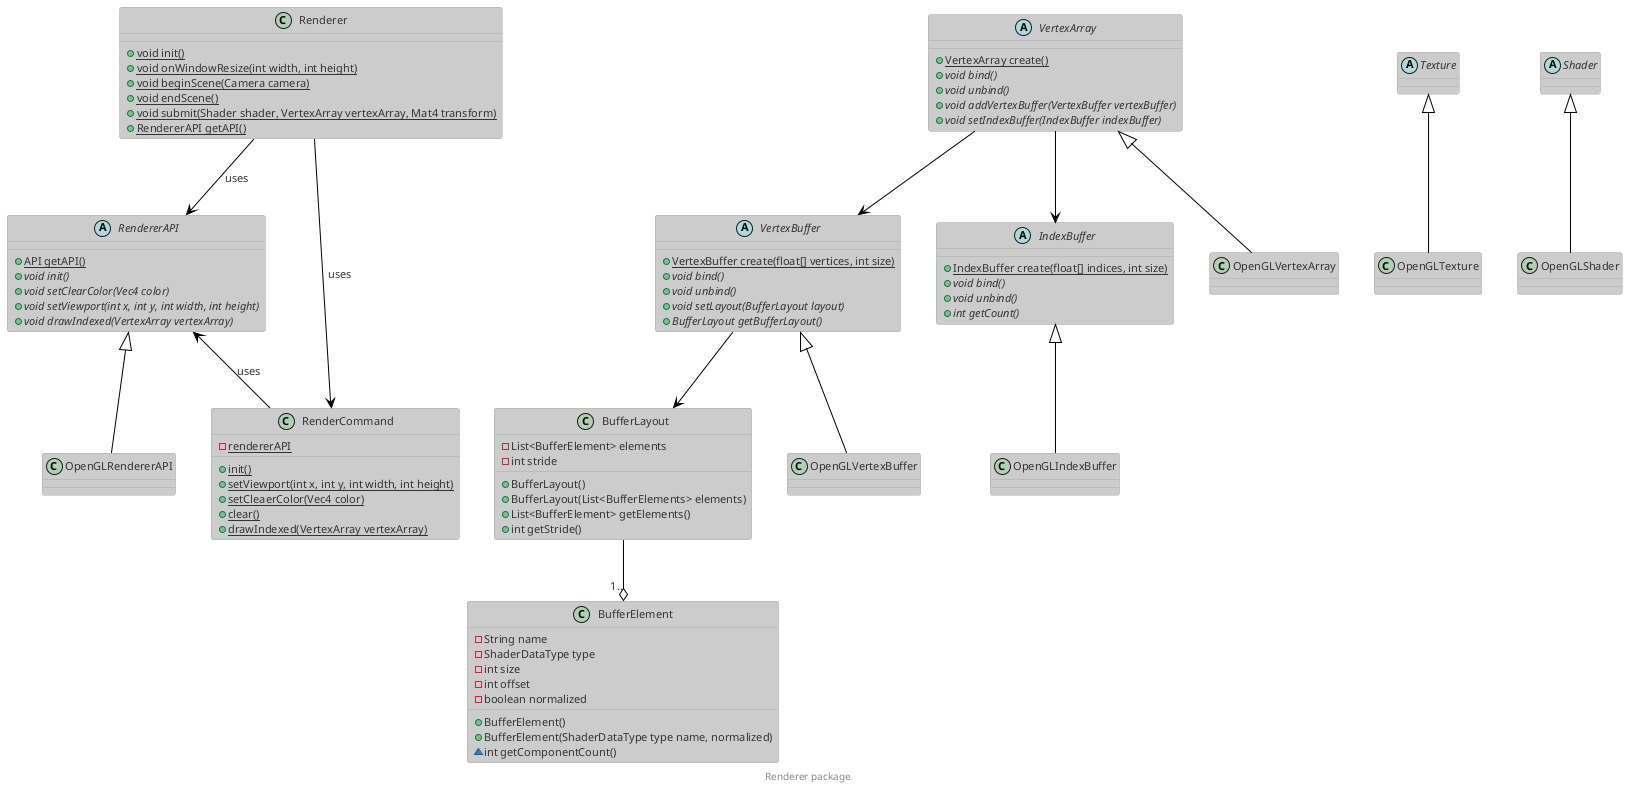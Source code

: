 @startuml

!theme reddress-lightorange
footer Renderer package

class BufferElement {
    - String name
    - ShaderDataType type
    - int size
    - int offset
    - boolean normalized
    + BufferElement()
    + BufferElement(ShaderDataType type name, normalized)
    ~ int getComponentCount()
}

class BufferLayout {
    - List<BufferElement> elements
    - int stride
    + BufferLayout()
    + BufferLayout(List<BufferElements> elements)
    + List<BufferElement> getElements()
    + int getStride()
}

abstract class VertexBuffer {
    {static} + VertexBuffer create(float[] vertices, int size)
    {abstract} + void bind()
    {abstract} + void unbind()
    {abstract} + void setLayout(BufferLayout layout)
    {abstract} + BufferLayout getBufferLayout()
}

abstract class IndexBuffer {
    {static} + IndexBuffer create(float[] indices, int size)
    {abstract} + void bind()
    {abstract} + void unbind()
    {abstract} + int getCount()
}

abstract class VertexArray {
    {static} + VertexArray create()
    {abstract} + void bind()
    {abstract} + void unbind()
    {abstract} + void addVertexBuffer(VertexBuffer vertexBuffer)
    {abstract} + void setIndexBuffer(IndexBuffer indexBuffer)
}

VertexBuffer --> BufferLayout
BufferLayout --o "1.." BufferElement
VertexArray --> VertexBuffer
VertexArray --> IndexBuffer

class OpenGLVertexArray extends VertexArray
class OpenGLVertexBuffer extends VertexBuffer
class OpenGLIndexBuffer extends IndexBuffer

abstract class Texture {

}

class OpenGLTexture extends Texture

abstract class Shader {

}

class OpenGLShader extends Shader

abstract class RendererAPI {
    + {static} API getAPI()
    {abstract} + void init()
    {abstract} + void setClearColor(Vec4 color)
    {abstract} + void setViewport(int x, int y, int width, int height)
    {abstract} + void drawIndexed(VertexArray vertexArray)
}

class RenderCommand {
    - {static} rendererAPI
    {static} + init()
    {static} + setViewport(int x, int y, int width, int height)
    {static} + setCleaerColor(Vec4 color)
    {static} + clear()
    {static} + drawIndexed(VertexArray vertexArray)
}

class OpenGLRendererAPI extends RendererAPI

RenderCommand -up-> RendererAPI : uses

class Renderer {
    {static} + void init()
    {static} + void onWindowResize(int width, int height)
    {static} + void beginScene(Camera camera)
    {static} + void endScene()
    {static} + void submit(Shader shader, VertexArray vertexArray, Mat4 transform)
    {static} + RendererAPI getAPI()
}

Renderer --> RendererAPI : uses
Renderer --> RenderCommand : uses

@enduml
